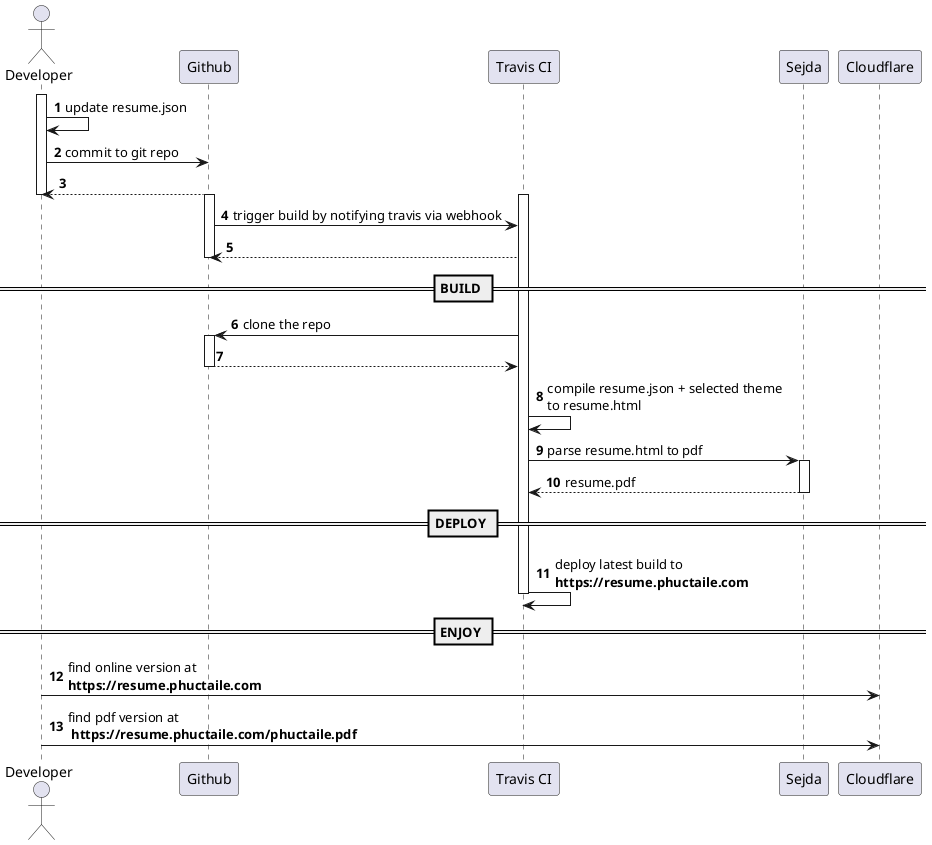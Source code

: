 @startuml resume sequence diagram
actor Developer as dev
participant "Github" as github
participant "Travis CI" as travis
participant "Sejda" as sejda
participant "Cloudflare" as cdn
autonumber
activate dev
dev -> dev: update resume.json
dev -> github: commit to git repo
return
deactivate dev
activate github
activate travis
github -> travis: trigger build by notifying travis via webhook
travis --> github
deactivate github
== BUILD ==
travis -> github: clone the repo
activate github
github --> travis:
deactivate github
travis -> travis: compile resume.json + selected theme\nto resume.html

travis -> sejda: parse resume.html to pdf
activate sejda
sejda --> travis: resume.pdf
deactivate sejda
== DEPLOY ==
travis -> travis: deploy latest build to\n<b>https://resume.phuctaile.com</b>
deactivate travis
== ENJOY ==
dev -> cdn: find online version at\n<b>https://resume.phuctaile.com</b>
dev -> cdn: find pdf version at\n <b>https://resume.phuctaile.com/phuctaile.pdf</b>
@enduml